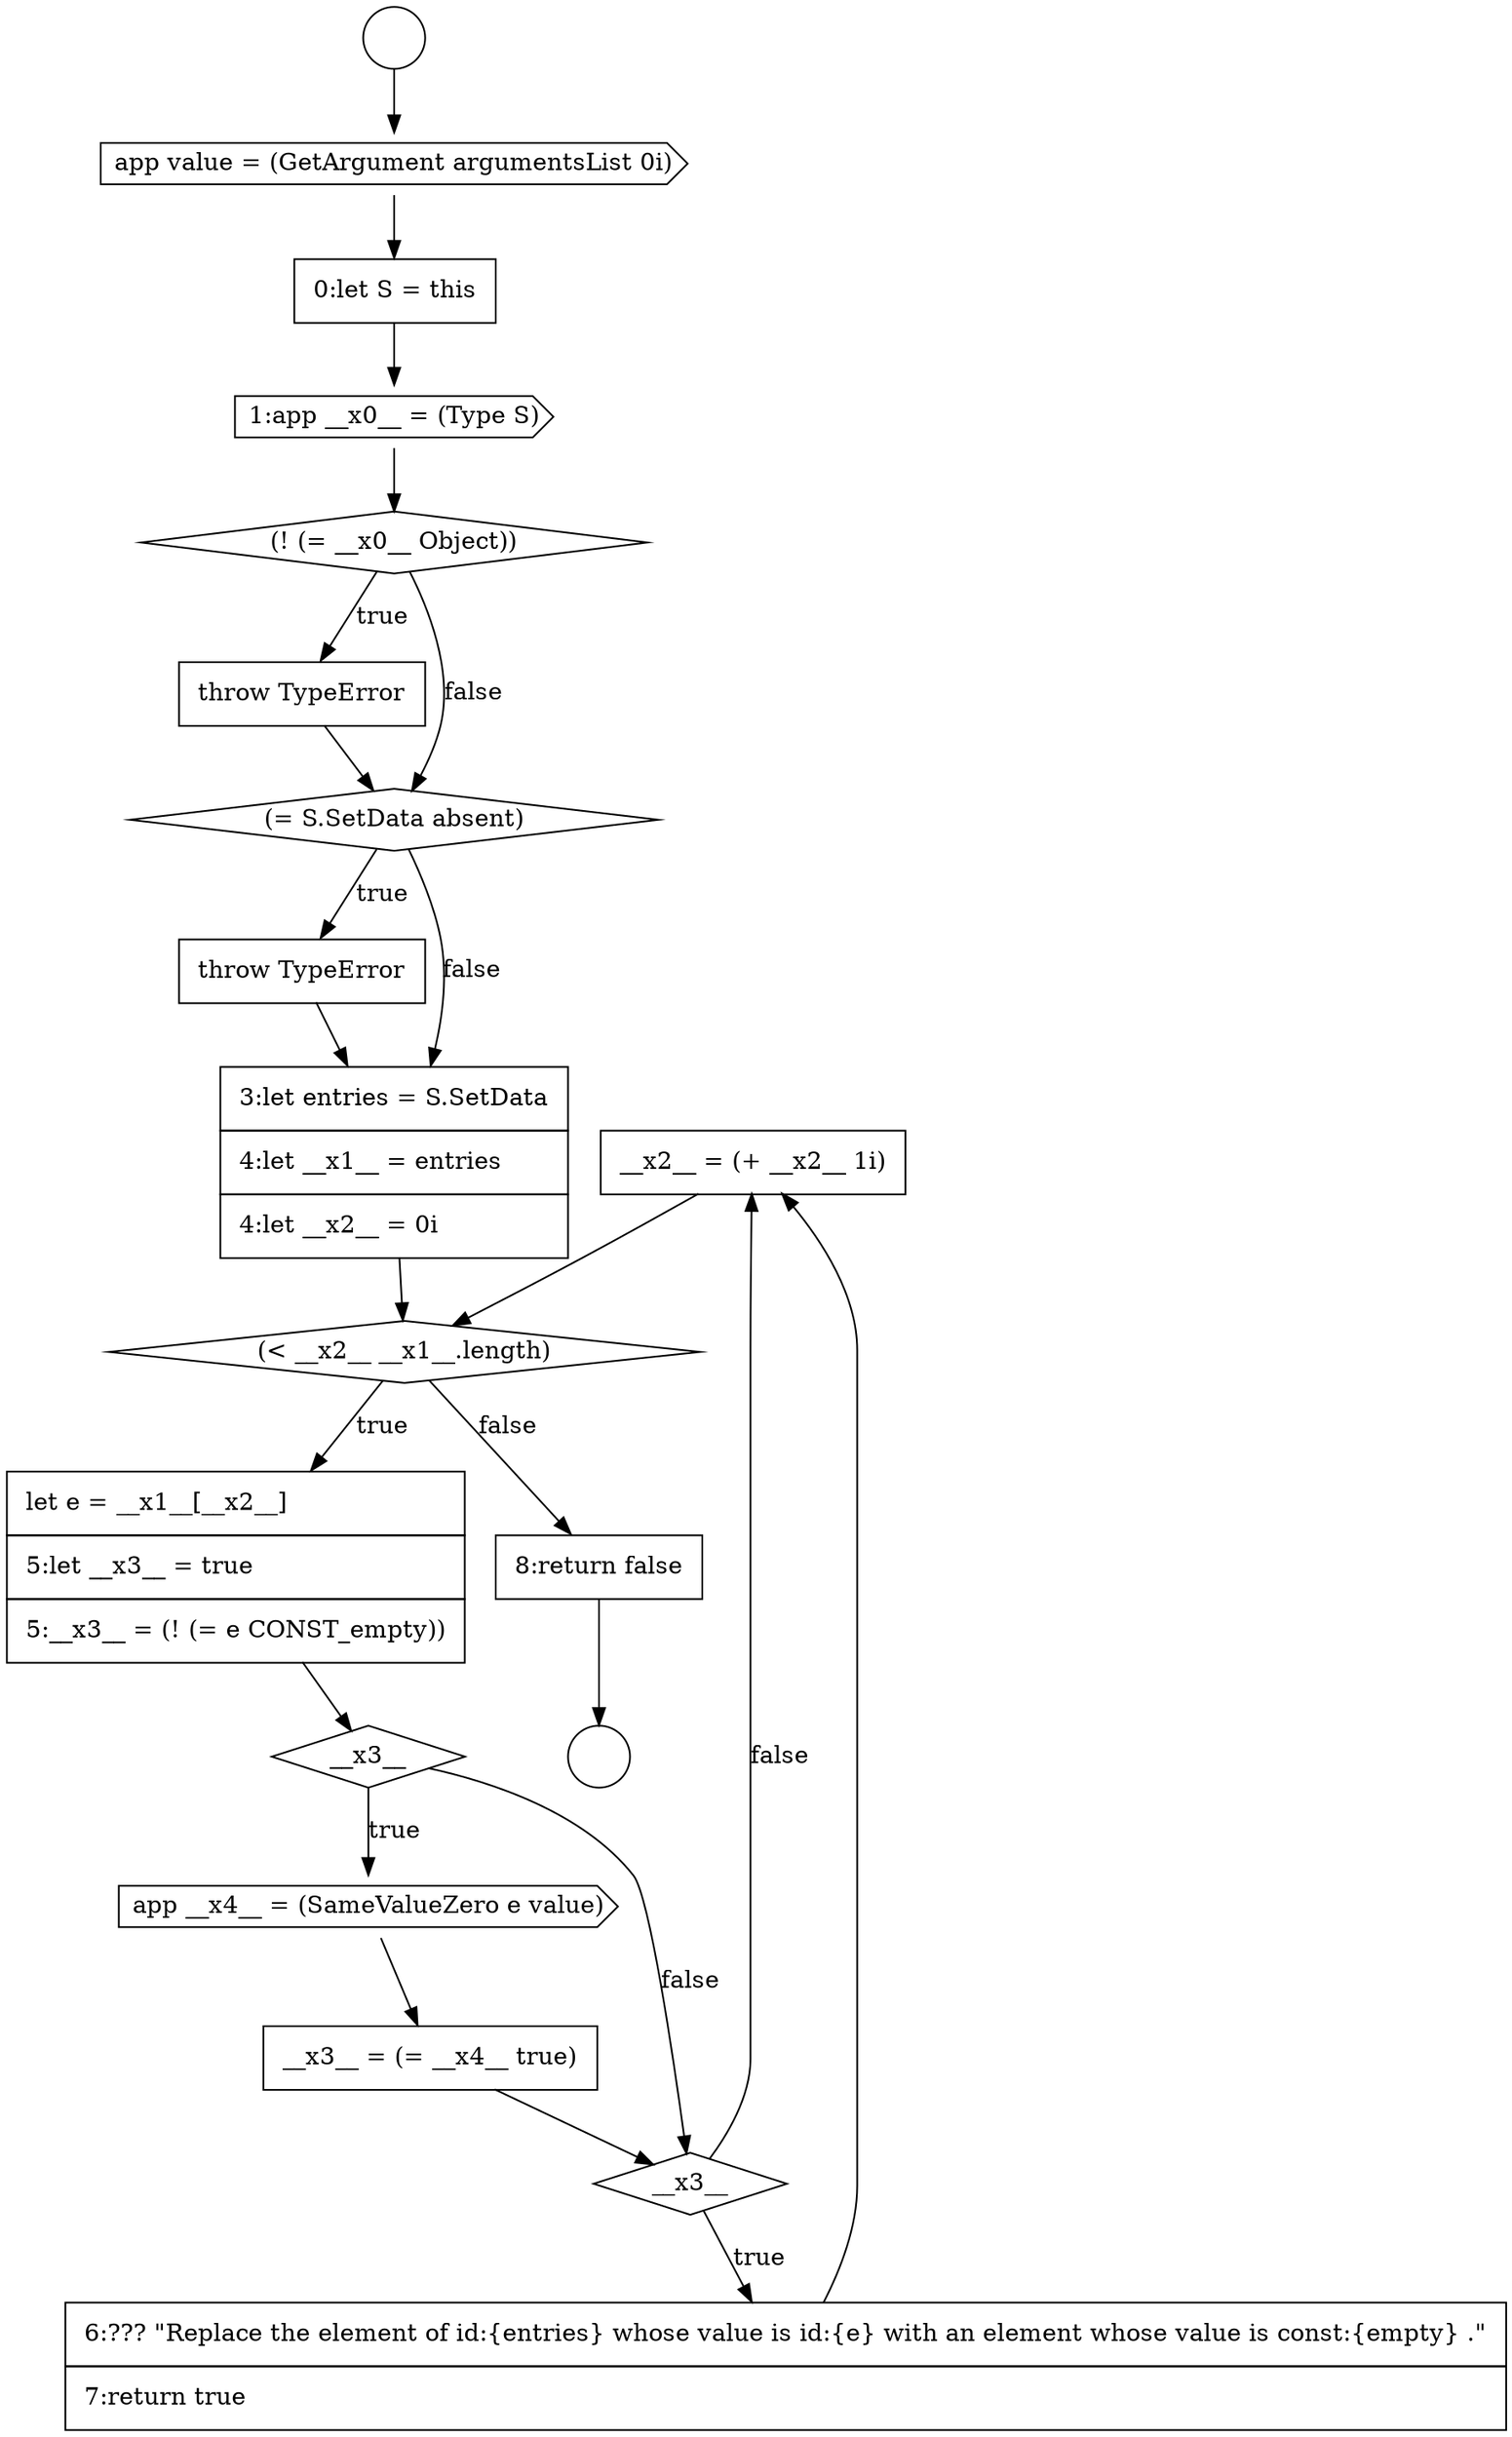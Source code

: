 digraph {
  node15838 [shape=none, margin=0, label=<<font color="black">
    <table border="0" cellborder="1" cellspacing="0" cellpadding="10">
      <tr><td align="left">__x2__ = (+ __x2__ 1i)</td></tr>
    </table>
  </font>> color="black" fillcolor="white" style=filled]
  node15827 [shape=none, margin=0, label=<<font color="black">
    <table border="0" cellborder="1" cellspacing="0" cellpadding="10">
      <tr><td align="left">throw TypeError</td></tr>
    </table>
  </font>> color="black" fillcolor="white" style=filled]
  node15823 [shape=cds, label=<<font color="black">app value = (GetArgument argumentsList 0i)</font>> color="black" fillcolor="white" style=filled]
  node15824 [shape=none, margin=0, label=<<font color="black">
    <table border="0" cellborder="1" cellspacing="0" cellpadding="10">
      <tr><td align="left">0:let S = this</td></tr>
    </table>
  </font>> color="black" fillcolor="white" style=filled]
  node15834 [shape=cds, label=<<font color="black">app __x4__ = (SameValueZero e value)</font>> color="black" fillcolor="white" style=filled]
  node15831 [shape=diamond, label=<<font color="black">(&lt; __x2__ __x1__.length)</font>> color="black" fillcolor="white" style=filled]
  node15826 [shape=diamond, label=<<font color="black">(! (= __x0__ Object))</font>> color="black" fillcolor="white" style=filled]
  node15830 [shape=none, margin=0, label=<<font color="black">
    <table border="0" cellborder="1" cellspacing="0" cellpadding="10">
      <tr><td align="left">3:let entries = S.SetData</td></tr>
      <tr><td align="left">4:let __x1__ = entries</td></tr>
      <tr><td align="left">4:let __x2__ = 0i</td></tr>
    </table>
  </font>> color="black" fillcolor="white" style=filled]
  node15835 [shape=none, margin=0, label=<<font color="black">
    <table border="0" cellborder="1" cellspacing="0" cellpadding="10">
      <tr><td align="left">__x3__ = (= __x4__ true)</td></tr>
    </table>
  </font>> color="black" fillcolor="white" style=filled]
  node15821 [shape=circle label=" " color="black" fillcolor="white" style=filled]
  node15825 [shape=cds, label=<<font color="black">1:app __x0__ = (Type S)</font>> color="black" fillcolor="white" style=filled]
  node15829 [shape=none, margin=0, label=<<font color="black">
    <table border="0" cellborder="1" cellspacing="0" cellpadding="10">
      <tr><td align="left">throw TypeError</td></tr>
    </table>
  </font>> color="black" fillcolor="white" style=filled]
  node15836 [shape=diamond, label=<<font color="black">__x3__</font>> color="black" fillcolor="white" style=filled]
  node15832 [shape=none, margin=0, label=<<font color="black">
    <table border="0" cellborder="1" cellspacing="0" cellpadding="10">
      <tr><td align="left">let e = __x1__[__x2__]</td></tr>
      <tr><td align="left">5:let __x3__ = true</td></tr>
      <tr><td align="left">5:__x3__ = (! (= e CONST_empty))</td></tr>
    </table>
  </font>> color="black" fillcolor="white" style=filled]
  node15833 [shape=diamond, label=<<font color="black">__x3__</font>> color="black" fillcolor="white" style=filled]
  node15828 [shape=diamond, label=<<font color="black">(= S.SetData absent)</font>> color="black" fillcolor="white" style=filled]
  node15839 [shape=none, margin=0, label=<<font color="black">
    <table border="0" cellborder="1" cellspacing="0" cellpadding="10">
      <tr><td align="left">8:return false</td></tr>
    </table>
  </font>> color="black" fillcolor="white" style=filled]
  node15837 [shape=none, margin=0, label=<<font color="black">
    <table border="0" cellborder="1" cellspacing="0" cellpadding="10">
      <tr><td align="left">6:??? &quot;Replace the element of id:{entries} whose value is id:{e} with an element whose value is const:{empty} .&quot;</td></tr>
      <tr><td align="left">7:return true</td></tr>
    </table>
  </font>> color="black" fillcolor="white" style=filled]
  node15822 [shape=circle label=" " color="black" fillcolor="white" style=filled]
  node15833 -> node15834 [label=<<font color="black">true</font>> color="black"]
  node15833 -> node15836 [label=<<font color="black">false</font>> color="black"]
  node15830 -> node15831 [ color="black"]
  node15836 -> node15837 [label=<<font color="black">true</font>> color="black"]
  node15836 -> node15838 [label=<<font color="black">false</font>> color="black"]
  node15825 -> node15826 [ color="black"]
  node15838 -> node15831 [ color="black"]
  node15826 -> node15827 [label=<<font color="black">true</font>> color="black"]
  node15826 -> node15828 [label=<<font color="black">false</font>> color="black"]
  node15824 -> node15825 [ color="black"]
  node15834 -> node15835 [ color="black"]
  node15829 -> node15830 [ color="black"]
  node15832 -> node15833 [ color="black"]
  node15828 -> node15829 [label=<<font color="black">true</font>> color="black"]
  node15828 -> node15830 [label=<<font color="black">false</font>> color="black"]
  node15821 -> node15823 [ color="black"]
  node15823 -> node15824 [ color="black"]
  node15835 -> node15836 [ color="black"]
  node15839 -> node15822 [ color="black"]
  node15827 -> node15828 [ color="black"]
  node15831 -> node15832 [label=<<font color="black">true</font>> color="black"]
  node15831 -> node15839 [label=<<font color="black">false</font>> color="black"]
  node15837 -> node15838 [ color="black"]
}
